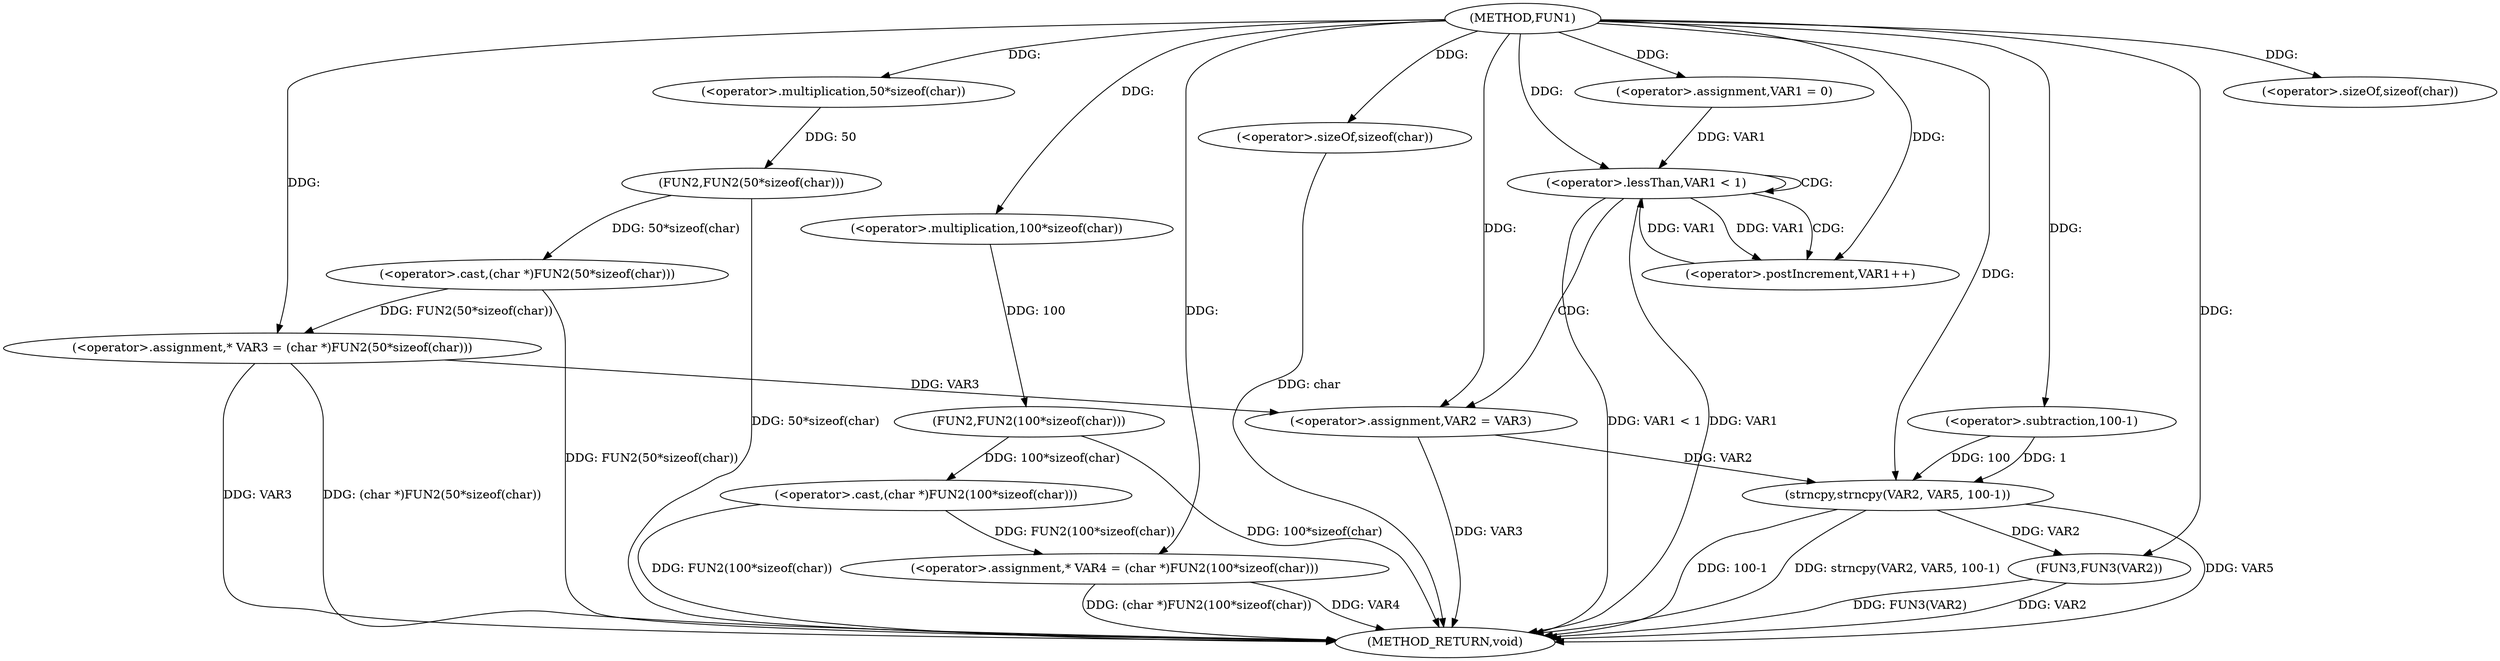 digraph FUN1 {  
"1000100" [label = "(METHOD,FUN1)" ]
"1000147" [label = "(METHOD_RETURN,void)" ]
"1000105" [label = "(<operator>.assignment,* VAR3 = (char *)FUN2(50*sizeof(char)))" ]
"1000107" [label = "(<operator>.cast,(char *)FUN2(50*sizeof(char)))" ]
"1000109" [label = "(FUN2,FUN2(50*sizeof(char)))" ]
"1000110" [label = "(<operator>.multiplication,50*sizeof(char))" ]
"1000112" [label = "(<operator>.sizeOf,sizeof(char))" ]
"1000115" [label = "(<operator>.assignment,* VAR4 = (char *)FUN2(100*sizeof(char)))" ]
"1000117" [label = "(<operator>.cast,(char *)FUN2(100*sizeof(char)))" ]
"1000119" [label = "(FUN2,FUN2(100*sizeof(char)))" ]
"1000120" [label = "(<operator>.multiplication,100*sizeof(char))" ]
"1000122" [label = "(<operator>.sizeOf,sizeof(char))" ]
"1000125" [label = "(<operator>.assignment,VAR1 = 0)" ]
"1000128" [label = "(<operator>.lessThan,VAR1 < 1)" ]
"1000131" [label = "(<operator>.postIncrement,VAR1++)" ]
"1000134" [label = "(<operator>.assignment,VAR2 = VAR3)" ]
"1000139" [label = "(strncpy,strncpy(VAR2, VAR5, 100-1))" ]
"1000142" [label = "(<operator>.subtraction,100-1)" ]
"1000145" [label = "(FUN3,FUN3(VAR2))" ]
  "1000115" -> "1000147"  [ label = "DDG: (char *)FUN2(100*sizeof(char))"] 
  "1000139" -> "1000147"  [ label = "DDG: 100-1"] 
  "1000105" -> "1000147"  [ label = "DDG: (char *)FUN2(50*sizeof(char))"] 
  "1000128" -> "1000147"  [ label = "DDG: VAR1 < 1"] 
  "1000117" -> "1000147"  [ label = "DDG: FUN2(100*sizeof(char))"] 
  "1000145" -> "1000147"  [ label = "DDG: VAR2"] 
  "1000115" -> "1000147"  [ label = "DDG: VAR4"] 
  "1000122" -> "1000147"  [ label = "DDG: char"] 
  "1000139" -> "1000147"  [ label = "DDG: VAR5"] 
  "1000139" -> "1000147"  [ label = "DDG: strncpy(VAR2, VAR5, 100-1)"] 
  "1000128" -> "1000147"  [ label = "DDG: VAR1"] 
  "1000109" -> "1000147"  [ label = "DDG: 50*sizeof(char)"] 
  "1000119" -> "1000147"  [ label = "DDG: 100*sizeof(char)"] 
  "1000134" -> "1000147"  [ label = "DDG: VAR3"] 
  "1000145" -> "1000147"  [ label = "DDG: FUN3(VAR2)"] 
  "1000105" -> "1000147"  [ label = "DDG: VAR3"] 
  "1000107" -> "1000147"  [ label = "DDG: FUN2(50*sizeof(char))"] 
  "1000107" -> "1000105"  [ label = "DDG: FUN2(50*sizeof(char))"] 
  "1000100" -> "1000105"  [ label = "DDG: "] 
  "1000109" -> "1000107"  [ label = "DDG: 50*sizeof(char)"] 
  "1000110" -> "1000109"  [ label = "DDG: 50"] 
  "1000100" -> "1000110"  [ label = "DDG: "] 
  "1000100" -> "1000112"  [ label = "DDG: "] 
  "1000117" -> "1000115"  [ label = "DDG: FUN2(100*sizeof(char))"] 
  "1000100" -> "1000115"  [ label = "DDG: "] 
  "1000119" -> "1000117"  [ label = "DDG: 100*sizeof(char)"] 
  "1000120" -> "1000119"  [ label = "DDG: 100"] 
  "1000100" -> "1000120"  [ label = "DDG: "] 
  "1000100" -> "1000122"  [ label = "DDG: "] 
  "1000100" -> "1000125"  [ label = "DDG: "] 
  "1000125" -> "1000128"  [ label = "DDG: VAR1"] 
  "1000131" -> "1000128"  [ label = "DDG: VAR1"] 
  "1000100" -> "1000128"  [ label = "DDG: "] 
  "1000128" -> "1000131"  [ label = "DDG: VAR1"] 
  "1000100" -> "1000131"  [ label = "DDG: "] 
  "1000105" -> "1000134"  [ label = "DDG: VAR3"] 
  "1000100" -> "1000134"  [ label = "DDG: "] 
  "1000134" -> "1000139"  [ label = "DDG: VAR2"] 
  "1000100" -> "1000139"  [ label = "DDG: "] 
  "1000142" -> "1000139"  [ label = "DDG: 100"] 
  "1000142" -> "1000139"  [ label = "DDG: 1"] 
  "1000100" -> "1000142"  [ label = "DDG: "] 
  "1000139" -> "1000145"  [ label = "DDG: VAR2"] 
  "1000100" -> "1000145"  [ label = "DDG: "] 
  "1000128" -> "1000128"  [ label = "CDG: "] 
  "1000128" -> "1000131"  [ label = "CDG: "] 
  "1000128" -> "1000134"  [ label = "CDG: "] 
}
